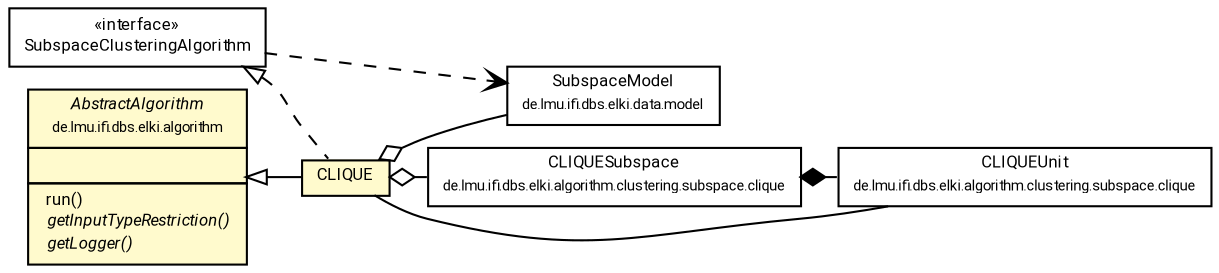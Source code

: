 #!/usr/local/bin/dot
#
# Class diagram 
# Generated by UMLGraph version R5_7_2-60-g0e99a6 (http://www.spinellis.gr/umlgraph/)
#

digraph G {
	graph [fontnames="svg"]
	edge [fontname="Roboto",fontsize=7,labelfontname="Roboto",labelfontsize=7,color="black"];
	node [fontname="Roboto",fontcolor="black",fontsize=8,shape=plaintext,margin=0,width=0,height=0];
	nodesep=0.15;
	ranksep=0.25;
	rankdir=LR;
	// de.lmu.ifi.dbs.elki.data.model.SubspaceModel
	c2135679 [label=<<table title="de.lmu.ifi.dbs.elki.data.model.SubspaceModel" border="0" cellborder="1" cellspacing="0" cellpadding="2" href="../../../data/model/SubspaceModel.html" target="_parent">
		<tr><td><table border="0" cellspacing="0" cellpadding="1">
		<tr><td align="center" balign="center"> <font face="Roboto">SubspaceModel</font> </td></tr>
		<tr><td align="center" balign="center"> <font face="Roboto" point-size="7.0">de.lmu.ifi.dbs.elki.data.model</font> </td></tr>
		</table></td></tr>
		</table>>, URL="../../../data/model/SubspaceModel.html"];
	// de.lmu.ifi.dbs.elki.algorithm.clustering.subspace.clique.CLIQUESubspace
	c2136011 [label=<<table title="de.lmu.ifi.dbs.elki.algorithm.clustering.subspace.clique.CLIQUESubspace" border="0" cellborder="1" cellspacing="0" cellpadding="2" href="clique/CLIQUESubspace.html" target="_parent">
		<tr><td><table border="0" cellspacing="0" cellpadding="1">
		<tr><td align="center" balign="center"> <font face="Roboto">CLIQUESubspace</font> </td></tr>
		<tr><td align="center" balign="center"> <font face="Roboto" point-size="7.0">de.lmu.ifi.dbs.elki.algorithm.clustering.subspace.clique</font> </td></tr>
		</table></td></tr>
		</table>>, URL="clique/CLIQUESubspace.html"];
	// de.lmu.ifi.dbs.elki.algorithm.clustering.subspace.clique.CLIQUEUnit
	c2136012 [label=<<table title="de.lmu.ifi.dbs.elki.algorithm.clustering.subspace.clique.CLIQUEUnit" border="0" cellborder="1" cellspacing="0" cellpadding="2" href="clique/CLIQUEUnit.html" target="_parent">
		<tr><td><table border="0" cellspacing="0" cellpadding="1">
		<tr><td align="center" balign="center"> <font face="Roboto">CLIQUEUnit</font> </td></tr>
		<tr><td align="center" balign="center"> <font face="Roboto" point-size="7.0">de.lmu.ifi.dbs.elki.algorithm.clustering.subspace.clique</font> </td></tr>
		</table></td></tr>
		</table>>, URL="clique/CLIQUEUnit.html"];
	// de.lmu.ifi.dbs.elki.algorithm.clustering.subspace.SubspaceClusteringAlgorithm<M extends de.lmu.ifi.dbs.elki.data.model.SubspaceModel>
	c2136013 [label=<<table title="de.lmu.ifi.dbs.elki.algorithm.clustering.subspace.SubspaceClusteringAlgorithm" border="0" cellborder="1" cellspacing="0" cellpadding="2" href="SubspaceClusteringAlgorithm.html" target="_parent">
		<tr><td><table border="0" cellspacing="0" cellpadding="1">
		<tr><td align="center" balign="center"> &#171;interface&#187; </td></tr>
		<tr><td align="center" balign="center"> <font face="Roboto">SubspaceClusteringAlgorithm</font> </td></tr>
		</table></td></tr>
		</table>>, URL="SubspaceClusteringAlgorithm.html"];
	// de.lmu.ifi.dbs.elki.algorithm.clustering.subspace.CLIQUE
	c2136025 [label=<<table title="de.lmu.ifi.dbs.elki.algorithm.clustering.subspace.CLIQUE" border="0" cellborder="1" cellspacing="0" cellpadding="2" bgcolor="lemonChiffon" href="CLIQUE.html" target="_parent">
		<tr><td><table border="0" cellspacing="0" cellpadding="1">
		<tr><td align="center" balign="center"> <font face="Roboto">CLIQUE</font> </td></tr>
		</table></td></tr>
		</table>>, URL="CLIQUE.html"];
	// de.lmu.ifi.dbs.elki.algorithm.AbstractAlgorithm<R extends de.lmu.ifi.dbs.elki.result.Result>
	c2136282 [label=<<table title="de.lmu.ifi.dbs.elki.algorithm.AbstractAlgorithm" border="0" cellborder="1" cellspacing="0" cellpadding="2" bgcolor="LemonChiffon" href="../../AbstractAlgorithm.html" target="_parent">
		<tr><td><table border="0" cellspacing="0" cellpadding="1">
		<tr><td align="center" balign="center"> <font face="Roboto"><i>AbstractAlgorithm</i></font> </td></tr>
		<tr><td align="center" balign="center"> <font face="Roboto" point-size="7.0">de.lmu.ifi.dbs.elki.algorithm</font> </td></tr>
		</table></td></tr>
		<tr><td><table border="0" cellspacing="0" cellpadding="1">
		<tr><td align="left" balign="left">  </td></tr>
		</table></td></tr>
		<tr><td><table border="0" cellspacing="0" cellpadding="1">
		<tr><td align="left" balign="left">  run() </td></tr>
		<tr><td align="left" balign="left"> <i> getInputTypeRestriction()</i> </td></tr>
		<tr><td align="left" balign="left"> <i> getLogger()</i> </td></tr>
		</table></td></tr>
		</table>>, URL="../../AbstractAlgorithm.html"];
	// de.lmu.ifi.dbs.elki.algorithm.clustering.subspace.clique.CLIQUESubspace composed de.lmu.ifi.dbs.elki.algorithm.clustering.subspace.clique.CLIQUEUnit
	c2136011 -> c2136012 [arrowhead=none,arrowtail=diamond,dir=back,weight=6];
	// de.lmu.ifi.dbs.elki.algorithm.clustering.subspace.CLIQUE extends de.lmu.ifi.dbs.elki.algorithm.AbstractAlgorithm<R extends de.lmu.ifi.dbs.elki.result.Result>
	c2136282 -> c2136025 [arrowtail=empty,dir=back,weight=10];
	// de.lmu.ifi.dbs.elki.algorithm.clustering.subspace.CLIQUE implements de.lmu.ifi.dbs.elki.algorithm.clustering.subspace.SubspaceClusteringAlgorithm<M extends de.lmu.ifi.dbs.elki.data.model.SubspaceModel>
	c2136013 -> c2136025 [arrowtail=empty,style=dashed,dir=back,weight=9];
	// de.lmu.ifi.dbs.elki.algorithm.clustering.subspace.CLIQUE has de.lmu.ifi.dbs.elki.data.model.SubspaceModel
	c2136025 -> c2135679 [arrowhead=none,arrowtail=ediamond,dir=back,weight=4];
	// de.lmu.ifi.dbs.elki.algorithm.clustering.subspace.CLIQUE has de.lmu.ifi.dbs.elki.algorithm.clustering.subspace.clique.CLIQUESubspace
	c2136025 -> c2136011 [arrowhead=none,arrowtail=ediamond,dir=back,weight=4];
	// de.lmu.ifi.dbs.elki.algorithm.clustering.subspace.CLIQUE assoc de.lmu.ifi.dbs.elki.algorithm.clustering.subspace.clique.CLIQUEUnit
	c2136025 -> c2136012 [arrowhead=none,weight=2];
	// de.lmu.ifi.dbs.elki.algorithm.clustering.subspace.SubspaceClusteringAlgorithm<M extends de.lmu.ifi.dbs.elki.data.model.SubspaceModel> depend de.lmu.ifi.dbs.elki.data.model.SubspaceModel
	c2136013 -> c2135679 [arrowhead=open,style=dashed,weight=0];
}

